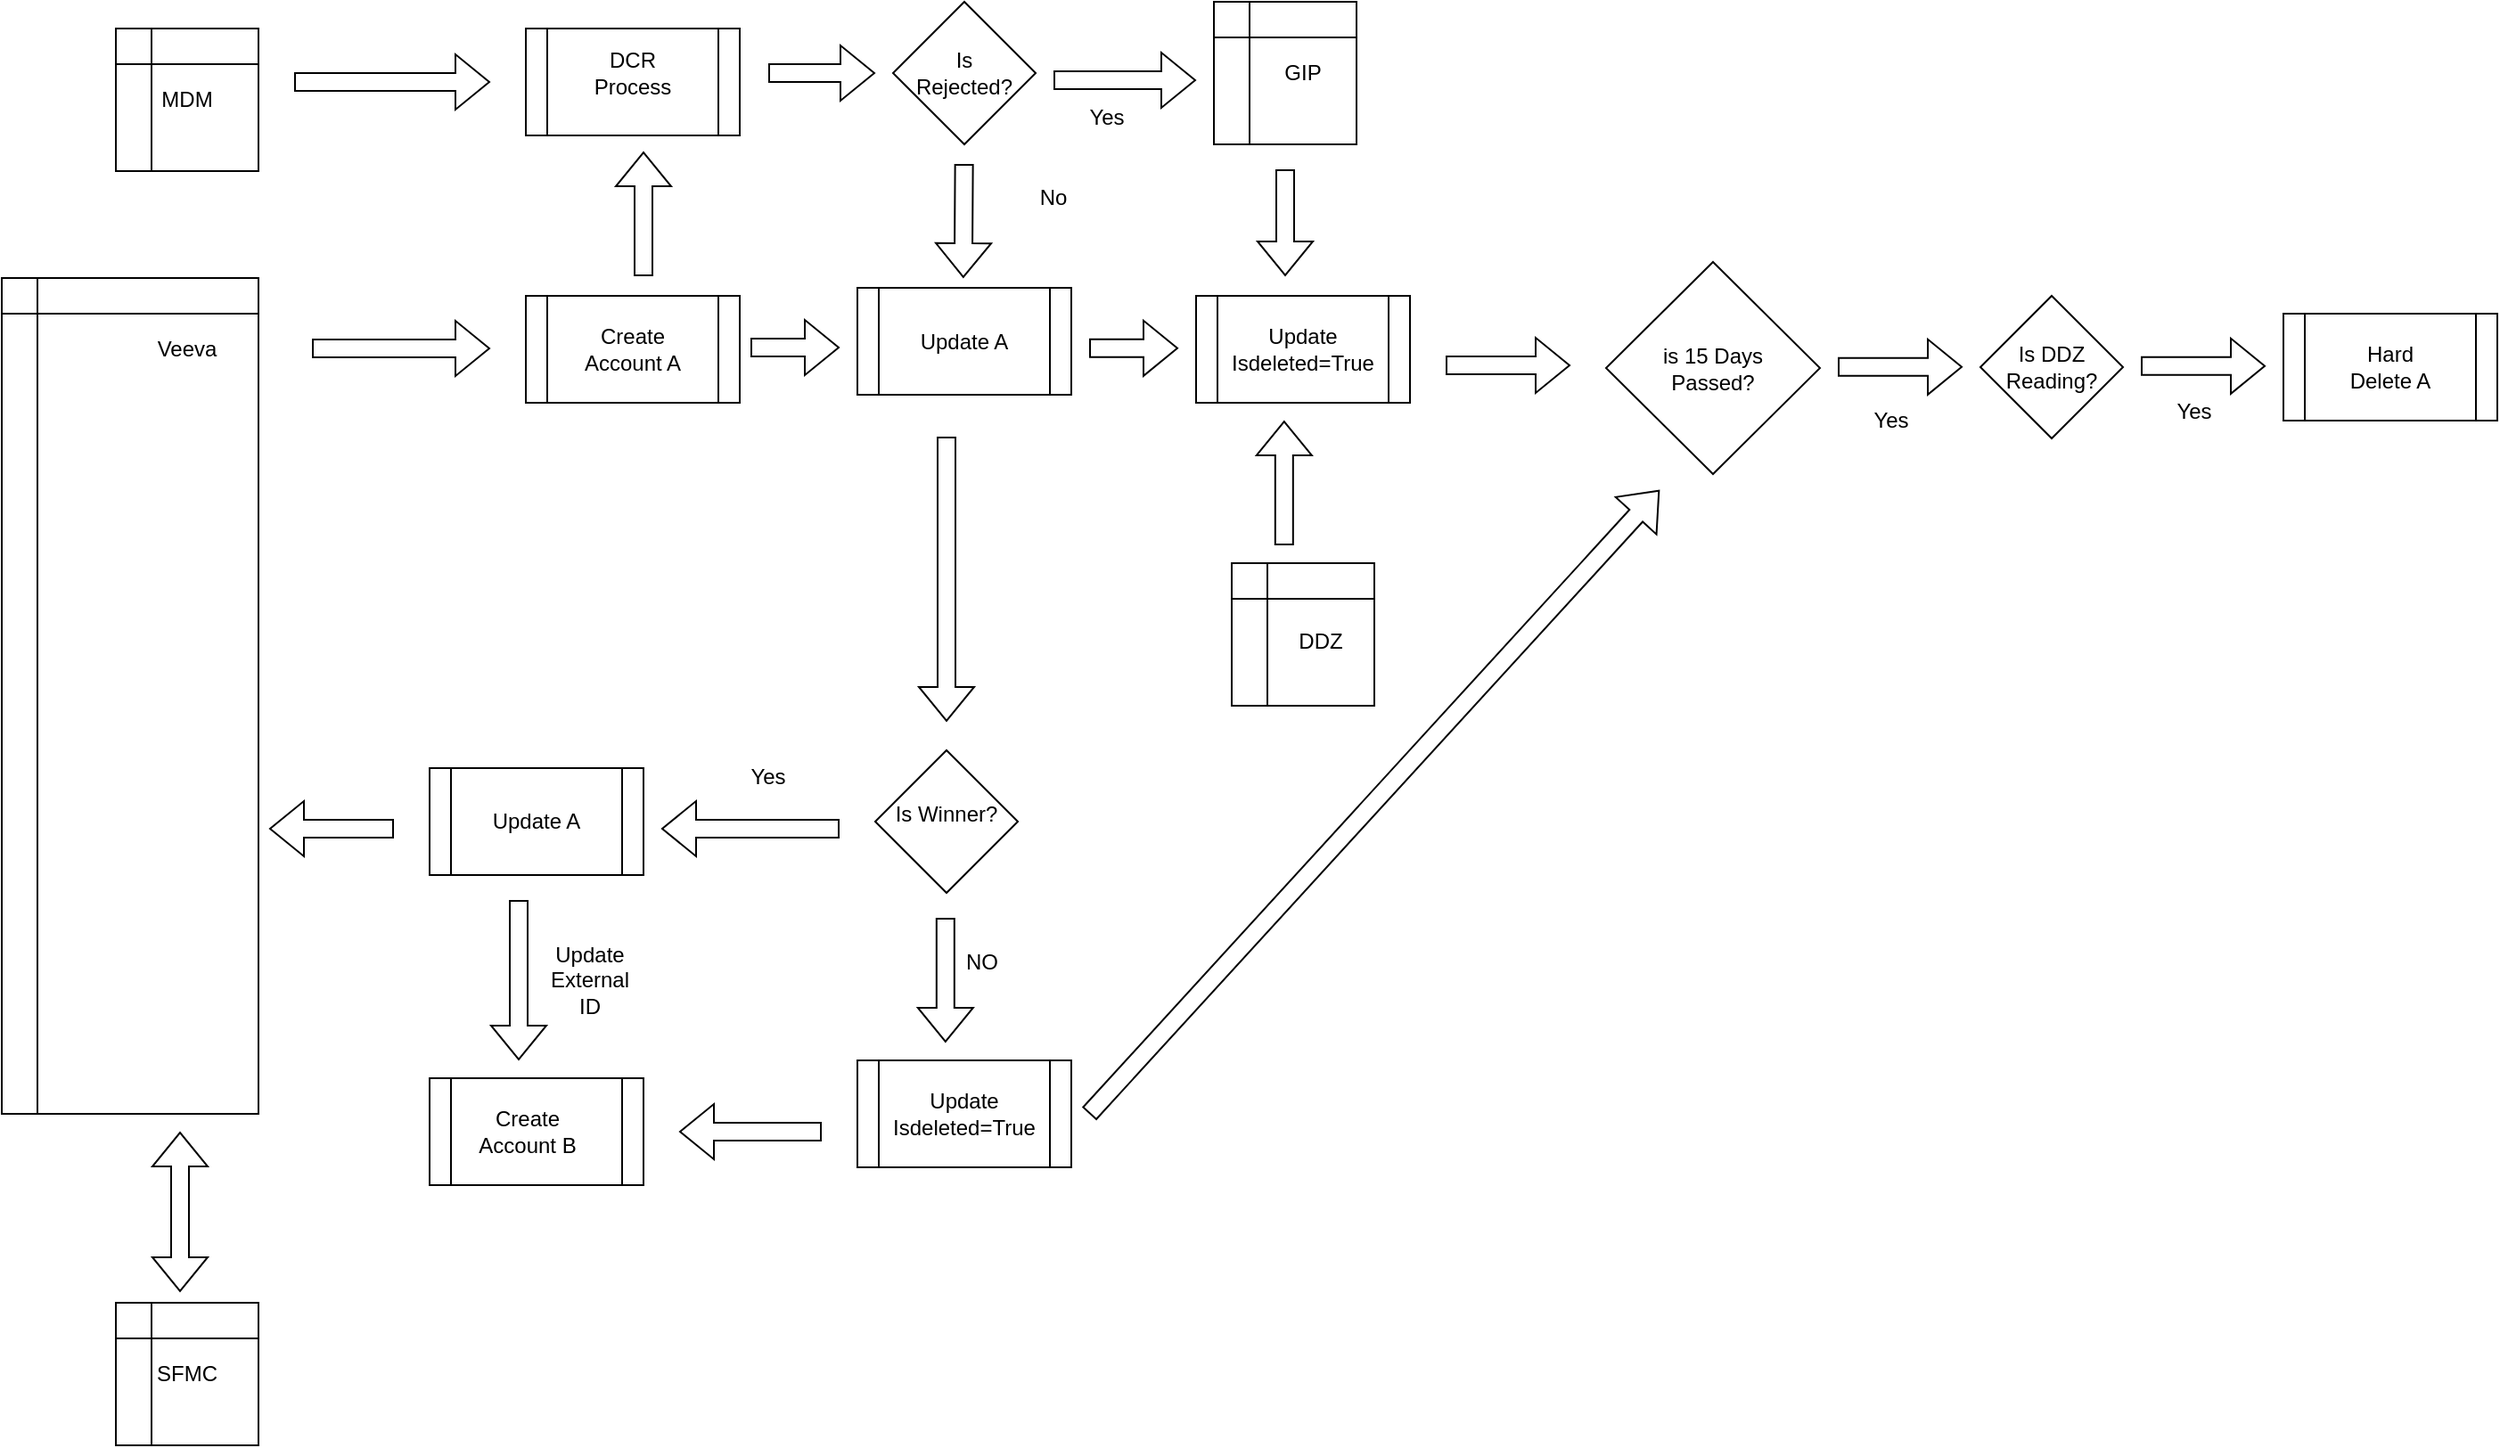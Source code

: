 <mxfile version="20.3.2" type="github">
  <diagram id="WhTMSh3Xa5ppf61kJcph" name="Page-1">
    <mxGraphModel dx="920" dy="406" grid="1" gridSize="10" guides="1" tooltips="1" connect="1" arrows="1" fold="1" page="1" pageScale="1" pageWidth="850" pageHeight="1100" math="0" shadow="0">
      <root>
        <mxCell id="0" />
        <mxCell id="1" parent="0" />
        <mxCell id="TUOEfOKAQ4vnCl-Ylk2z-16" value="" style="shape=internalStorage;whiteSpace=wrap;html=1;backgroundOutline=1;" vertex="1" parent="1">
          <mxGeometry x="224" y="281" width="80" height="80" as="geometry" />
        </mxCell>
        <mxCell id="TUOEfOKAQ4vnCl-Ylk2z-17" value="" style="shape=internalStorage;whiteSpace=wrap;html=1;backgroundOutline=1;" vertex="1" parent="1">
          <mxGeometry x="160" y="421" width="144" height="469" as="geometry" />
        </mxCell>
        <mxCell id="TUOEfOKAQ4vnCl-Ylk2z-18" value="" style="shape=internalStorage;whiteSpace=wrap;html=1;backgroundOutline=1;" vertex="1" parent="1">
          <mxGeometry x="224" y="996" width="80" height="80" as="geometry" />
        </mxCell>
        <mxCell id="TUOEfOKAQ4vnCl-Ylk2z-19" value="" style="shape=flexArrow;endArrow=classic;html=1;rounded=0;" edge="1" parent="1">
          <mxGeometry width="50" height="50" relative="1" as="geometry">
            <mxPoint x="324" y="311" as="sourcePoint" />
            <mxPoint x="434" y="311" as="targetPoint" />
          </mxGeometry>
        </mxCell>
        <mxCell id="TUOEfOKAQ4vnCl-Ylk2z-20" value="" style="shape=process;whiteSpace=wrap;html=1;backgroundOutline=1;" vertex="1" parent="1">
          <mxGeometry x="454" y="281" width="120" height="60" as="geometry" />
        </mxCell>
        <mxCell id="TUOEfOKAQ4vnCl-Ylk2z-22" value="" style="shape=process;whiteSpace=wrap;html=1;backgroundOutline=1;" vertex="1" parent="1">
          <mxGeometry x="454" y="431" width="120" height="60" as="geometry" />
        </mxCell>
        <mxCell id="TUOEfOKAQ4vnCl-Ylk2z-23" value="" style="shape=flexArrow;endArrow=classic;html=1;rounded=0;" edge="1" parent="1">
          <mxGeometry width="50" height="50" relative="1" as="geometry">
            <mxPoint x="334" y="460.5" as="sourcePoint" />
            <mxPoint x="434" y="460.5" as="targetPoint" />
          </mxGeometry>
        </mxCell>
        <mxCell id="TUOEfOKAQ4vnCl-Ylk2z-25" value="Veeva" style="text;html=1;strokeColor=none;fillColor=none;align=center;verticalAlign=middle;whiteSpace=wrap;rounded=0;" vertex="1" parent="1">
          <mxGeometry x="234" y="446" width="60" height="30" as="geometry" />
        </mxCell>
        <mxCell id="TUOEfOKAQ4vnCl-Ylk2z-27" value="SFMC" style="text;html=1;strokeColor=none;fillColor=none;align=center;verticalAlign=middle;whiteSpace=wrap;rounded=0;" vertex="1" parent="1">
          <mxGeometry x="234" y="1021" width="60" height="30" as="geometry" />
        </mxCell>
        <mxCell id="TUOEfOKAQ4vnCl-Ylk2z-32" value="MDM" style="text;html=1;strokeColor=none;fillColor=none;align=center;verticalAlign=middle;whiteSpace=wrap;rounded=0;" vertex="1" parent="1">
          <mxGeometry x="234" y="306" width="60" height="30" as="geometry" />
        </mxCell>
        <mxCell id="TUOEfOKAQ4vnCl-Ylk2z-34" value="" style="shape=flexArrow;endArrow=classic;startArrow=classic;html=1;rounded=0;" edge="1" parent="1">
          <mxGeometry width="100" height="100" relative="1" as="geometry">
            <mxPoint x="260" y="990" as="sourcePoint" />
            <mxPoint x="260" y="900" as="targetPoint" />
          </mxGeometry>
        </mxCell>
        <mxCell id="TUOEfOKAQ4vnCl-Ylk2z-35" value="Create Account A" style="text;html=1;strokeColor=none;fillColor=none;align=center;verticalAlign=middle;whiteSpace=wrap;rounded=0;" vertex="1" parent="1">
          <mxGeometry x="484" y="446" width="60" height="30" as="geometry" />
        </mxCell>
        <mxCell id="TUOEfOKAQ4vnCl-Ylk2z-36" value="DCR Process" style="text;html=1;strokeColor=none;fillColor=none;align=center;verticalAlign=middle;whiteSpace=wrap;rounded=0;" vertex="1" parent="1">
          <mxGeometry x="484" y="291" width="60" height="30" as="geometry" />
        </mxCell>
        <mxCell id="TUOEfOKAQ4vnCl-Ylk2z-37" value="" style="shape=flexArrow;endArrow=classic;html=1;rounded=0;" edge="1" parent="1">
          <mxGeometry width="50" height="50" relative="1" as="geometry">
            <mxPoint x="590" y="306" as="sourcePoint" />
            <mxPoint x="650" y="306" as="targetPoint" />
          </mxGeometry>
        </mxCell>
        <mxCell id="TUOEfOKAQ4vnCl-Ylk2z-38" value="" style="rhombus;whiteSpace=wrap;html=1;" vertex="1" parent="1">
          <mxGeometry x="660" y="266" width="80" height="80" as="geometry" />
        </mxCell>
        <mxCell id="TUOEfOKAQ4vnCl-Ylk2z-39" value="Is Rejected?" style="text;html=1;strokeColor=none;fillColor=none;align=center;verticalAlign=middle;whiteSpace=wrap;rounded=0;" vertex="1" parent="1">
          <mxGeometry x="670" y="291" width="60" height="30" as="geometry" />
        </mxCell>
        <mxCell id="TUOEfOKAQ4vnCl-Ylk2z-40" value="" style="shape=flexArrow;endArrow=classic;html=1;rounded=0;" edge="1" parent="1">
          <mxGeometry width="50" height="50" relative="1" as="geometry">
            <mxPoint x="750" y="310" as="sourcePoint" />
            <mxPoint x="830" y="310" as="targetPoint" />
          </mxGeometry>
        </mxCell>
        <mxCell id="TUOEfOKAQ4vnCl-Ylk2z-41" value="Yes" style="text;html=1;strokeColor=none;fillColor=none;align=center;verticalAlign=middle;whiteSpace=wrap;rounded=0;" vertex="1" parent="1">
          <mxGeometry x="750" y="316" width="60" height="30" as="geometry" />
        </mxCell>
        <mxCell id="TUOEfOKAQ4vnCl-Ylk2z-42" value="" style="shape=flexArrow;endArrow=classic;html=1;rounded=0;" edge="1" parent="1">
          <mxGeometry width="50" height="50" relative="1" as="geometry">
            <mxPoint x="520" y="420" as="sourcePoint" />
            <mxPoint x="520" y="350" as="targetPoint" />
          </mxGeometry>
        </mxCell>
        <mxCell id="TUOEfOKAQ4vnCl-Ylk2z-43" value="" style="shape=process;whiteSpace=wrap;html=1;backgroundOutline=1;" vertex="1" parent="1">
          <mxGeometry x="830" y="431" width="120" height="60" as="geometry" />
        </mxCell>
        <mxCell id="TUOEfOKAQ4vnCl-Ylk2z-44" value="Update Isdeleted=True" style="text;html=1;strokeColor=none;fillColor=none;align=center;verticalAlign=middle;whiteSpace=wrap;rounded=0;" vertex="1" parent="1">
          <mxGeometry x="860" y="446" width="60" height="30" as="geometry" />
        </mxCell>
        <mxCell id="TUOEfOKAQ4vnCl-Ylk2z-45" value="" style="shape=internalStorage;whiteSpace=wrap;html=1;backgroundOutline=1;" vertex="1" parent="1">
          <mxGeometry x="840" y="266" width="80" height="80" as="geometry" />
        </mxCell>
        <mxCell id="TUOEfOKAQ4vnCl-Ylk2z-46" value="GIP" style="text;html=1;strokeColor=none;fillColor=none;align=center;verticalAlign=middle;whiteSpace=wrap;rounded=0;" vertex="1" parent="1">
          <mxGeometry x="860" y="291" width="60" height="30" as="geometry" />
        </mxCell>
        <mxCell id="TUOEfOKAQ4vnCl-Ylk2z-47" value="" style="shape=flexArrow;endArrow=classic;html=1;rounded=0;" edge="1" parent="1">
          <mxGeometry width="50" height="50" relative="1" as="geometry">
            <mxPoint x="880" y="360" as="sourcePoint" />
            <mxPoint x="880" y="420" as="targetPoint" />
          </mxGeometry>
        </mxCell>
        <mxCell id="TUOEfOKAQ4vnCl-Ylk2z-48" value="" style="shape=internalStorage;whiteSpace=wrap;html=1;backgroundOutline=1;" vertex="1" parent="1">
          <mxGeometry x="850" y="581" width="80" height="80" as="geometry" />
        </mxCell>
        <mxCell id="TUOEfOKAQ4vnCl-Ylk2z-49" value="" style="shape=flexArrow;endArrow=classic;html=1;rounded=0;" edge="1" parent="1">
          <mxGeometry width="50" height="50" relative="1" as="geometry">
            <mxPoint x="970" y="470" as="sourcePoint" />
            <mxPoint x="1040" y="470" as="targetPoint" />
          </mxGeometry>
        </mxCell>
        <mxCell id="TUOEfOKAQ4vnCl-Ylk2z-50" value="" style="rhombus;whiteSpace=wrap;html=1;" vertex="1" parent="1">
          <mxGeometry x="1060" y="412" width="120" height="119" as="geometry" />
        </mxCell>
        <mxCell id="TUOEfOKAQ4vnCl-Ylk2z-51" value="is 15 Days Passed?" style="text;html=1;strokeColor=none;fillColor=none;align=center;verticalAlign=middle;whiteSpace=wrap;rounded=0;" vertex="1" parent="1">
          <mxGeometry x="1090" y="456.5" width="60" height="30" as="geometry" />
        </mxCell>
        <mxCell id="TUOEfOKAQ4vnCl-Ylk2z-52" value="" style="shape=flexArrow;endArrow=classic;html=1;rounded=0;" edge="1" parent="1">
          <mxGeometry width="50" height="50" relative="1" as="geometry">
            <mxPoint x="1190" y="470.91" as="sourcePoint" />
            <mxPoint x="1260" y="470.91" as="targetPoint" />
          </mxGeometry>
        </mxCell>
        <mxCell id="TUOEfOKAQ4vnCl-Ylk2z-53" value="Yes" style="text;html=1;strokeColor=none;fillColor=none;align=center;verticalAlign=middle;whiteSpace=wrap;rounded=0;" vertex="1" parent="1">
          <mxGeometry x="1190" y="486" width="60" height="30" as="geometry" />
        </mxCell>
        <mxCell id="TUOEfOKAQ4vnCl-Ylk2z-54" value="" style="shape=flexArrow;endArrow=classic;html=1;rounded=0;" edge="1" parent="1">
          <mxGeometry width="50" height="50" relative="1" as="geometry">
            <mxPoint x="879.41" y="571" as="sourcePoint" />
            <mxPoint x="879.41" y="501" as="targetPoint" />
          </mxGeometry>
        </mxCell>
        <mxCell id="TUOEfOKAQ4vnCl-Ylk2z-55" value="DDZ" style="text;html=1;strokeColor=none;fillColor=none;align=center;verticalAlign=middle;whiteSpace=wrap;rounded=0;" vertex="1" parent="1">
          <mxGeometry x="870" y="610" width="60" height="30" as="geometry" />
        </mxCell>
        <mxCell id="TUOEfOKAQ4vnCl-Ylk2z-56" value="" style="rhombus;whiteSpace=wrap;html=1;" vertex="1" parent="1">
          <mxGeometry x="1270" y="431" width="80" height="80" as="geometry" />
        </mxCell>
        <mxCell id="TUOEfOKAQ4vnCl-Ylk2z-57" value="Is DDZ Reading?" style="text;html=1;strokeColor=none;fillColor=none;align=center;verticalAlign=middle;whiteSpace=wrap;rounded=0;" vertex="1" parent="1">
          <mxGeometry x="1280" y="456" width="60" height="30" as="geometry" />
        </mxCell>
        <mxCell id="TUOEfOKAQ4vnCl-Ylk2z-58" value="" style="shape=flexArrow;endArrow=classic;html=1;rounded=0;" edge="1" parent="1">
          <mxGeometry width="50" height="50" relative="1" as="geometry">
            <mxPoint x="1360" y="470.41" as="sourcePoint" />
            <mxPoint x="1430" y="470.41" as="targetPoint" />
          </mxGeometry>
        </mxCell>
        <mxCell id="TUOEfOKAQ4vnCl-Ylk2z-59" value="Yes" style="text;html=1;strokeColor=none;fillColor=none;align=center;verticalAlign=middle;whiteSpace=wrap;rounded=0;" vertex="1" parent="1">
          <mxGeometry x="1360" y="481" width="60" height="30" as="geometry" />
        </mxCell>
        <mxCell id="TUOEfOKAQ4vnCl-Ylk2z-60" value="" style="shape=process;whiteSpace=wrap;html=1;backgroundOutline=1;" vertex="1" parent="1">
          <mxGeometry x="1440" y="441" width="120" height="60" as="geometry" />
        </mxCell>
        <mxCell id="TUOEfOKAQ4vnCl-Ylk2z-61" value="Hard Delete A" style="text;html=1;strokeColor=none;fillColor=none;align=center;verticalAlign=middle;whiteSpace=wrap;rounded=0;" vertex="1" parent="1">
          <mxGeometry x="1470" y="456" width="60" height="30" as="geometry" />
        </mxCell>
        <mxCell id="TUOEfOKAQ4vnCl-Ylk2z-62" value="" style="shape=flexArrow;endArrow=classic;html=1;rounded=0;" edge="1" parent="1">
          <mxGeometry width="50" height="50" relative="1" as="geometry">
            <mxPoint x="699.82" y="357" as="sourcePoint" />
            <mxPoint x="699.41" y="421" as="targetPoint" />
          </mxGeometry>
        </mxCell>
        <mxCell id="TUOEfOKAQ4vnCl-Ylk2z-63" value="No" style="text;html=1;strokeColor=none;fillColor=none;align=center;verticalAlign=middle;whiteSpace=wrap;rounded=0;" vertex="1" parent="1">
          <mxGeometry x="720" y="361" width="60" height="30" as="geometry" />
        </mxCell>
        <mxCell id="TUOEfOKAQ4vnCl-Ylk2z-64" value="" style="shape=process;whiteSpace=wrap;html=1;backgroundOutline=1;" vertex="1" parent="1">
          <mxGeometry x="640" y="426.5" width="120" height="60" as="geometry" />
        </mxCell>
        <mxCell id="TUOEfOKAQ4vnCl-Ylk2z-65" value="Update A" style="text;html=1;strokeColor=none;fillColor=none;align=center;verticalAlign=middle;whiteSpace=wrap;rounded=0;" vertex="1" parent="1">
          <mxGeometry x="670" y="441.5" width="60" height="30" as="geometry" />
        </mxCell>
        <mxCell id="TUOEfOKAQ4vnCl-Ylk2z-66" value="" style="shape=flexArrow;endArrow=classic;html=1;rounded=0;" edge="1" parent="1">
          <mxGeometry width="50" height="50" relative="1" as="geometry">
            <mxPoint x="690" y="510" as="sourcePoint" />
            <mxPoint x="690" y="670" as="targetPoint" />
          </mxGeometry>
        </mxCell>
        <mxCell id="TUOEfOKAQ4vnCl-Ylk2z-67" value="" style="rhombus;whiteSpace=wrap;html=1;fontColor=#FFFFFF;labelBackgroundColor=#FFF2CC;" vertex="1" parent="1">
          <mxGeometry x="650" y="686" width="80" height="80" as="geometry" />
        </mxCell>
        <mxCell id="TUOEfOKAQ4vnCl-Ylk2z-68" value="Is Winner?" style="text;html=1;strokeColor=none;fillColor=none;align=center;verticalAlign=middle;whiteSpace=wrap;rounded=0;" vertex="1" parent="1">
          <mxGeometry x="660" y="707" width="60" height="30" as="geometry" />
        </mxCell>
        <mxCell id="TUOEfOKAQ4vnCl-Ylk2z-71" value="" style="shape=flexArrow;endArrow=classic;html=1;rounded=0;" edge="1" parent="1">
          <mxGeometry width="50" height="50" relative="1" as="geometry">
            <mxPoint x="630" y="730" as="sourcePoint" />
            <mxPoint x="530" y="730" as="targetPoint" />
          </mxGeometry>
        </mxCell>
        <mxCell id="TUOEfOKAQ4vnCl-Ylk2z-72" value="Yes" style="text;html=1;strokeColor=none;fillColor=none;align=center;verticalAlign=middle;whiteSpace=wrap;rounded=0;" vertex="1" parent="1">
          <mxGeometry x="560" y="686" width="60" height="30" as="geometry" />
        </mxCell>
        <mxCell id="TUOEfOKAQ4vnCl-Ylk2z-73" value="" style="shape=process;whiteSpace=wrap;html=1;backgroundOutline=1;" vertex="1" parent="1">
          <mxGeometry x="400" y="696" width="120" height="60" as="geometry" />
        </mxCell>
        <mxCell id="TUOEfOKAQ4vnCl-Ylk2z-74" value="Update A" style="text;html=1;strokeColor=none;fillColor=none;align=center;verticalAlign=middle;whiteSpace=wrap;rounded=0;" vertex="1" parent="1">
          <mxGeometry x="430" y="711" width="60" height="30" as="geometry" />
        </mxCell>
        <mxCell id="TUOEfOKAQ4vnCl-Ylk2z-77" value="" style="shape=flexArrow;endArrow=classic;html=1;rounded=0;" edge="1" parent="1">
          <mxGeometry width="50" height="50" relative="1" as="geometry">
            <mxPoint x="689.41" y="780" as="sourcePoint" />
            <mxPoint x="689.41" y="850" as="targetPoint" />
          </mxGeometry>
        </mxCell>
        <mxCell id="TUOEfOKAQ4vnCl-Ylk2z-78" value="NO" style="text;html=1;strokeColor=none;fillColor=none;align=center;verticalAlign=middle;whiteSpace=wrap;rounded=0;" vertex="1" parent="1">
          <mxGeometry x="680" y="790" width="60" height="30" as="geometry" />
        </mxCell>
        <mxCell id="TUOEfOKAQ4vnCl-Ylk2z-79" value="" style="shape=process;whiteSpace=wrap;html=1;backgroundOutline=1;" vertex="1" parent="1">
          <mxGeometry x="640" y="860" width="120" height="60" as="geometry" />
        </mxCell>
        <mxCell id="TUOEfOKAQ4vnCl-Ylk2z-80" value="Update Isdeleted=True" style="text;html=1;strokeColor=none;fillColor=none;align=center;verticalAlign=middle;whiteSpace=wrap;rounded=0;" vertex="1" parent="1">
          <mxGeometry x="670" y="875" width="60" height="30" as="geometry" />
        </mxCell>
        <mxCell id="TUOEfOKAQ4vnCl-Ylk2z-81" value="" style="shape=flexArrow;endArrow=classic;html=1;rounded=0;" edge="1" parent="1">
          <mxGeometry width="50" height="50" relative="1" as="geometry">
            <mxPoint x="770" y="890" as="sourcePoint" />
            <mxPoint x="1090" y="540" as="targetPoint" />
          </mxGeometry>
        </mxCell>
        <mxCell id="TUOEfOKAQ4vnCl-Ylk2z-82" value="" style="shape=flexArrow;endArrow=classic;html=1;rounded=0;" edge="1" parent="1">
          <mxGeometry width="50" height="50" relative="1" as="geometry">
            <mxPoint x="620" y="900" as="sourcePoint" />
            <mxPoint x="540" y="900" as="targetPoint" />
          </mxGeometry>
        </mxCell>
        <mxCell id="TUOEfOKAQ4vnCl-Ylk2z-83" value="" style="shape=process;whiteSpace=wrap;html=1;backgroundOutline=1;" vertex="1" parent="1">
          <mxGeometry x="400" y="870" width="120" height="60" as="geometry" />
        </mxCell>
        <mxCell id="TUOEfOKAQ4vnCl-Ylk2z-84" value="Create Account B" style="text;html=1;strokeColor=none;fillColor=none;align=center;verticalAlign=middle;whiteSpace=wrap;rounded=0;" vertex="1" parent="1">
          <mxGeometry x="425" y="885" width="60" height="30" as="geometry" />
        </mxCell>
        <mxCell id="TUOEfOKAQ4vnCl-Ylk2z-85" value="" style="shape=flexArrow;endArrow=classic;html=1;rounded=0;" edge="1" parent="1">
          <mxGeometry width="50" height="50" relative="1" as="geometry">
            <mxPoint x="450" y="770" as="sourcePoint" />
            <mxPoint x="450" y="860" as="targetPoint" />
          </mxGeometry>
        </mxCell>
        <mxCell id="TUOEfOKAQ4vnCl-Ylk2z-86" value="Update External ID" style="text;html=1;strokeColor=none;fillColor=none;align=center;verticalAlign=middle;whiteSpace=wrap;rounded=0;" vertex="1" parent="1">
          <mxGeometry x="460" y="800" width="60" height="30" as="geometry" />
        </mxCell>
        <mxCell id="TUOEfOKAQ4vnCl-Ylk2z-88" value="" style="shape=flexArrow;endArrow=classic;html=1;rounded=0;" edge="1" parent="1">
          <mxGeometry width="50" height="50" relative="1" as="geometry">
            <mxPoint x="580" y="460" as="sourcePoint" />
            <mxPoint x="630" y="460" as="targetPoint" />
          </mxGeometry>
        </mxCell>
        <mxCell id="TUOEfOKAQ4vnCl-Ylk2z-89" value="" style="shape=flexArrow;endArrow=classic;html=1;rounded=0;" edge="1" parent="1">
          <mxGeometry width="50" height="50" relative="1" as="geometry">
            <mxPoint x="770" y="460.41" as="sourcePoint" />
            <mxPoint x="820" y="460.41" as="targetPoint" />
          </mxGeometry>
        </mxCell>
        <mxCell id="TUOEfOKAQ4vnCl-Ylk2z-90" value="" style="shape=flexArrow;endArrow=classic;html=1;rounded=0;" edge="1" parent="1">
          <mxGeometry width="50" height="50" relative="1" as="geometry">
            <mxPoint x="380" y="730" as="sourcePoint" />
            <mxPoint x="310" y="730" as="targetPoint" />
          </mxGeometry>
        </mxCell>
      </root>
    </mxGraphModel>
  </diagram>
</mxfile>

